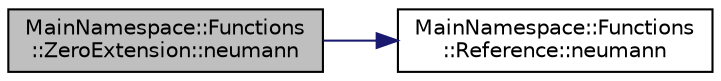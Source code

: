 digraph "MainNamespace::Functions::ZeroExtension::neumann"
{
 // INTERACTIVE_SVG=YES
 // LATEX_PDF_SIZE
  edge [fontname="Helvetica",fontsize="10",labelfontname="Helvetica",labelfontsize="10"];
  node [fontname="Helvetica",fontsize="10",shape=record];
  rankdir="LR";
  Node1 [label="MainNamespace::Functions\l::ZeroExtension::neumann",height=0.2,width=0.4,color="black", fillcolor="grey75", style="filled", fontcolor="black",tooltip="Compute an offset for the Neumann trace of the current solution."];
  Node1 -> Node2 [color="midnightblue",fontsize="10",style="solid",fontname="Helvetica"];
  Node2 [label="MainNamespace::Functions\l::Reference::neumann",height=0.2,width=0.4,color="black", fillcolor="white", style="filled",URL="$class_main_namespace_1_1_functions_1_1_reference.html#aa08f9ff51aa4d6252f38774b96b396a2",tooltip="Compute the (discrete) Neumann trace of the function at point."];
}
